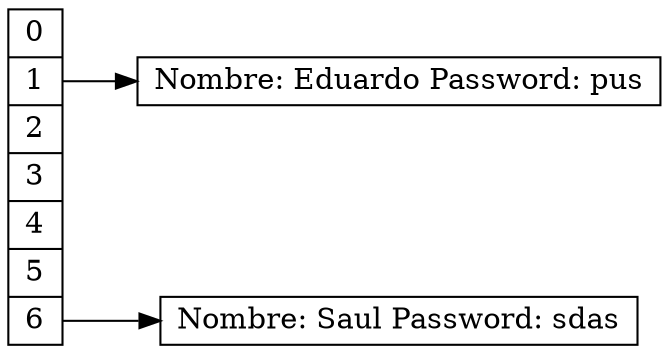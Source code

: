 digraph G{ rankdir=LR;
node [shape= record, width=.1,height=.1];
nodeTable [label = " 
<f0> 0 | 
<f1> 1 | 
<f2> 2 | 
<f3> 3 | 
<f4> 4 | 
<f5> 5 | 
<f6> 6"];
nodoEduardo [label= "Nombre: Eduardo Password: pus"];
"nodeTable":f1 -> nodoEduardo
nodoSaul [label= "Nombre: Saul Password: sdas"];
"nodeTable":f6 -> nodoSaul
}
